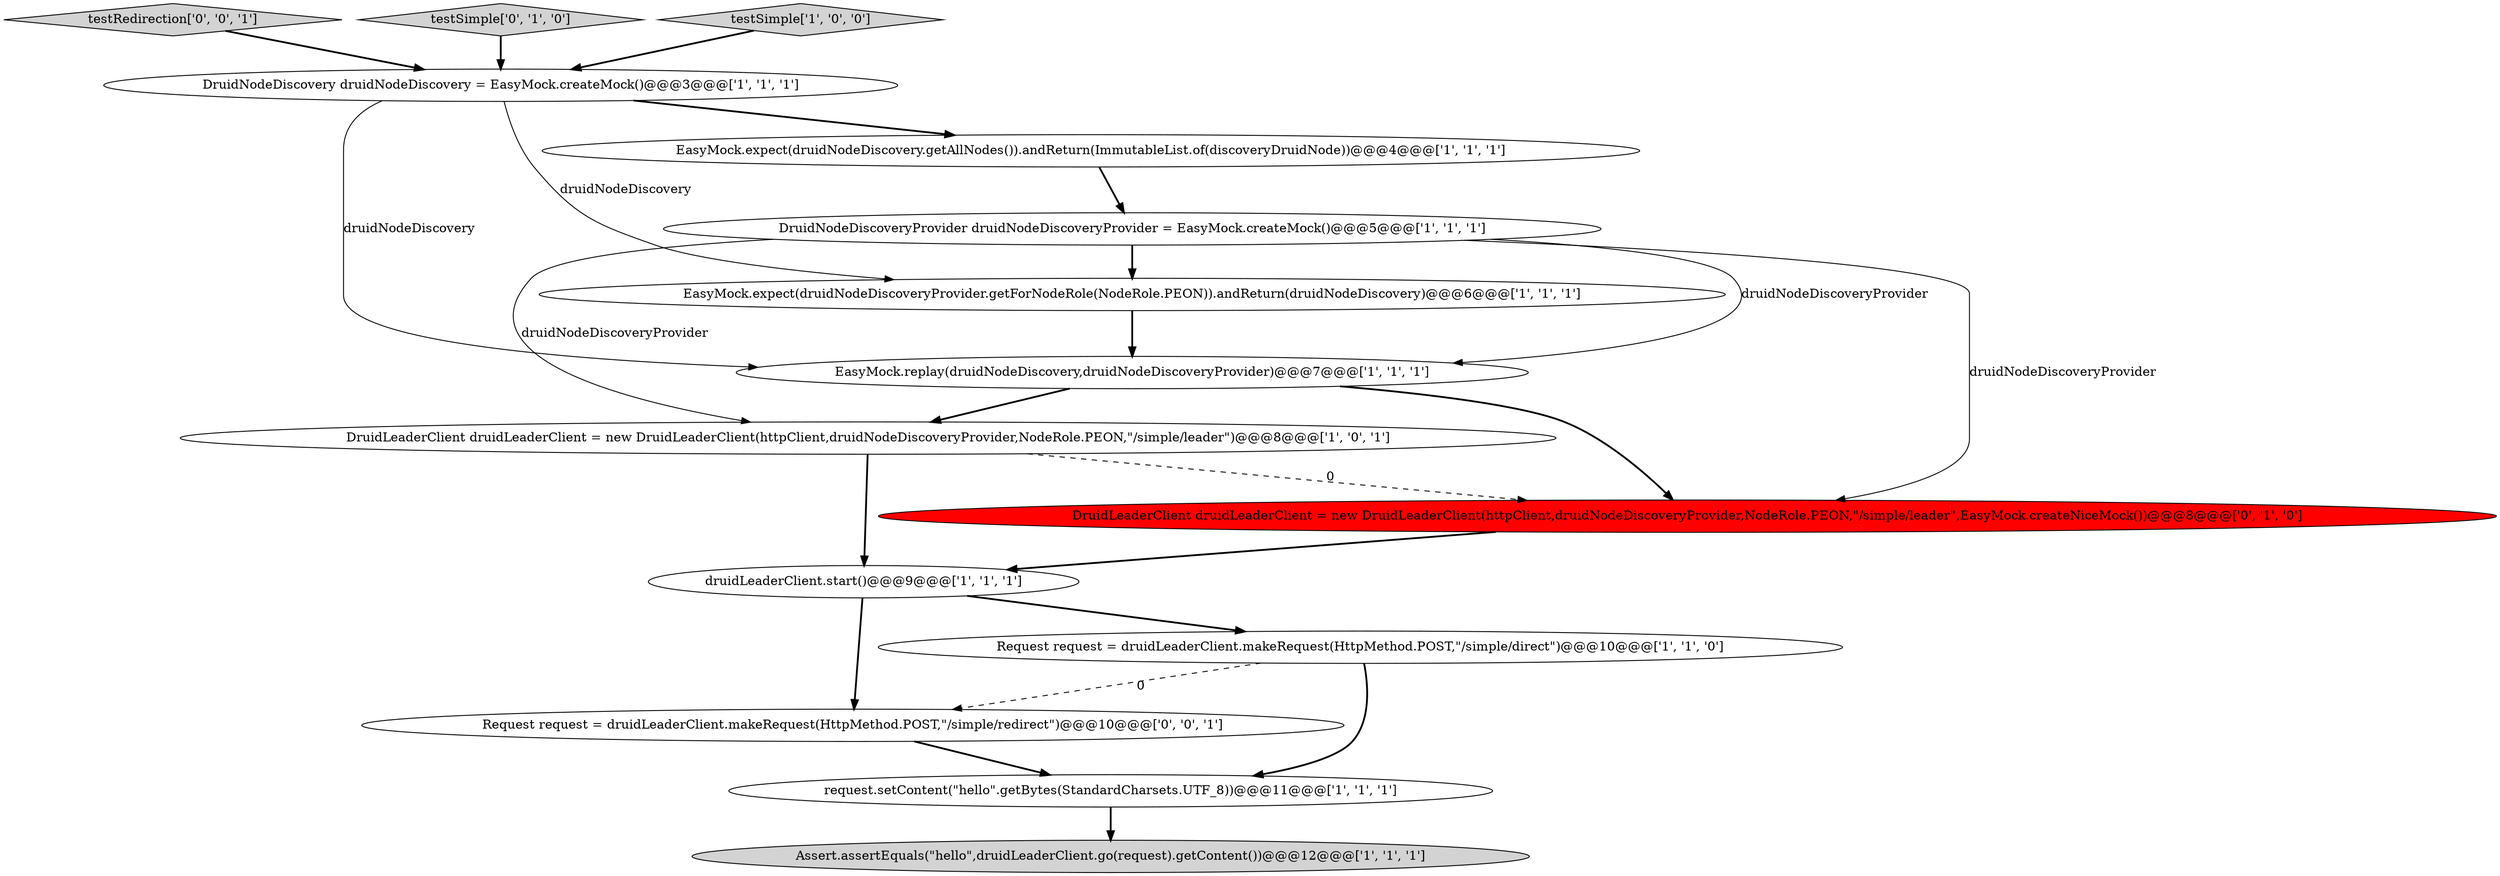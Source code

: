 digraph {
1 [style = filled, label = "Assert.assertEquals(\"hello\",druidLeaderClient.go(request).getContent())@@@12@@@['1', '1', '1']", fillcolor = lightgray, shape = ellipse image = "AAA0AAABBB1BBB"];
14 [style = filled, label = "Request request = druidLeaderClient.makeRequest(HttpMethod.POST,\"/simple/redirect\")@@@10@@@['0', '0', '1']", fillcolor = white, shape = ellipse image = "AAA0AAABBB3BBB"];
7 [style = filled, label = "EasyMock.expect(druidNodeDiscovery.getAllNodes()).andReturn(ImmutableList.of(discoveryDruidNode))@@@4@@@['1', '1', '1']", fillcolor = white, shape = ellipse image = "AAA0AAABBB1BBB"];
10 [style = filled, label = "EasyMock.expect(druidNodeDiscoveryProvider.getForNodeRole(NodeRole.PEON)).andReturn(druidNodeDiscovery)@@@6@@@['1', '1', '1']", fillcolor = white, shape = ellipse image = "AAA0AAABBB1BBB"];
13 [style = filled, label = "testRedirection['0', '0', '1']", fillcolor = lightgray, shape = diamond image = "AAA0AAABBB3BBB"];
11 [style = filled, label = "testSimple['0', '1', '0']", fillcolor = lightgray, shape = diamond image = "AAA0AAABBB2BBB"];
0 [style = filled, label = "DruidLeaderClient druidLeaderClient = new DruidLeaderClient(httpClient,druidNodeDiscoveryProvider,NodeRole.PEON,\"/simple/leader\")@@@8@@@['1', '0', '1']", fillcolor = white, shape = ellipse image = "AAA0AAABBB1BBB"];
9 [style = filled, label = "Request request = druidLeaderClient.makeRequest(HttpMethod.POST,\"/simple/direct\")@@@10@@@['1', '1', '0']", fillcolor = white, shape = ellipse image = "AAA0AAABBB1BBB"];
12 [style = filled, label = "DruidLeaderClient druidLeaderClient = new DruidLeaderClient(httpClient,druidNodeDiscoveryProvider,NodeRole.PEON,\"/simple/leader\",EasyMock.createNiceMock())@@@8@@@['0', '1', '0']", fillcolor = red, shape = ellipse image = "AAA1AAABBB2BBB"];
3 [style = filled, label = "testSimple['1', '0', '0']", fillcolor = lightgray, shape = diamond image = "AAA0AAABBB1BBB"];
4 [style = filled, label = "DruidNodeDiscovery druidNodeDiscovery = EasyMock.createMock()@@@3@@@['1', '1', '1']", fillcolor = white, shape = ellipse image = "AAA0AAABBB1BBB"];
8 [style = filled, label = "DruidNodeDiscoveryProvider druidNodeDiscoveryProvider = EasyMock.createMock()@@@5@@@['1', '1', '1']", fillcolor = white, shape = ellipse image = "AAA0AAABBB1BBB"];
5 [style = filled, label = "EasyMock.replay(druidNodeDiscovery,druidNodeDiscoveryProvider)@@@7@@@['1', '1', '1']", fillcolor = white, shape = ellipse image = "AAA0AAABBB1BBB"];
2 [style = filled, label = "request.setContent(\"hello\".getBytes(StandardCharsets.UTF_8))@@@11@@@['1', '1', '1']", fillcolor = white, shape = ellipse image = "AAA0AAABBB1BBB"];
6 [style = filled, label = "druidLeaderClient.start()@@@9@@@['1', '1', '1']", fillcolor = white, shape = ellipse image = "AAA0AAABBB1BBB"];
8->10 [style = bold, label=""];
0->6 [style = bold, label=""];
9->2 [style = bold, label=""];
2->1 [style = bold, label=""];
11->4 [style = bold, label=""];
0->12 [style = dashed, label="0"];
8->0 [style = solid, label="druidNodeDiscoveryProvider"];
7->8 [style = bold, label=""];
12->6 [style = bold, label=""];
4->10 [style = solid, label="druidNodeDiscovery"];
3->4 [style = bold, label=""];
8->5 [style = solid, label="druidNodeDiscoveryProvider"];
4->7 [style = bold, label=""];
8->12 [style = solid, label="druidNodeDiscoveryProvider"];
6->14 [style = bold, label=""];
9->14 [style = dashed, label="0"];
10->5 [style = bold, label=""];
5->0 [style = bold, label=""];
5->12 [style = bold, label=""];
14->2 [style = bold, label=""];
4->5 [style = solid, label="druidNodeDiscovery"];
6->9 [style = bold, label=""];
13->4 [style = bold, label=""];
}
